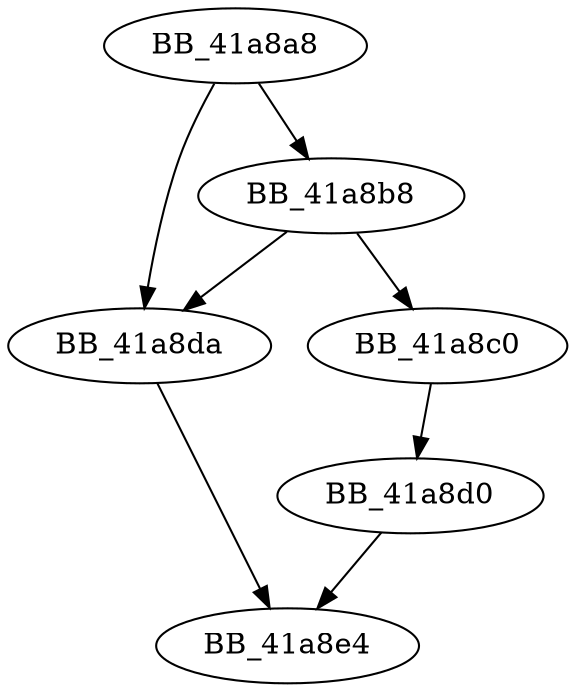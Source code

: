 DiGraph __lock_file{
BB_41a8a8->BB_41a8b8
BB_41a8a8->BB_41a8da
BB_41a8b8->BB_41a8c0
BB_41a8b8->BB_41a8da
BB_41a8c0->BB_41a8d0
BB_41a8d0->BB_41a8e4
BB_41a8da->BB_41a8e4
}
